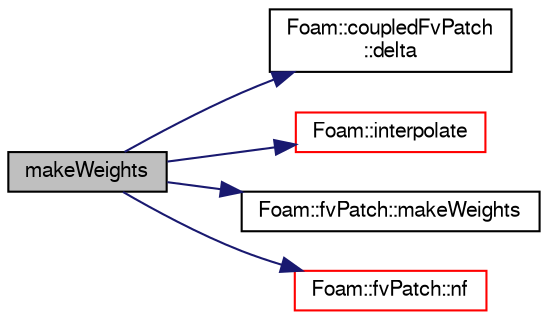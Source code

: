 digraph "makeWeights"
{
  bgcolor="transparent";
  edge [fontname="FreeSans",fontsize="10",labelfontname="FreeSans",labelfontsize="10"];
  node [fontname="FreeSans",fontsize="10",shape=record];
  rankdir="LR";
  Node2 [label="makeWeights",height=0.2,width=0.4,color="black", fillcolor="grey75", style="filled", fontcolor="black"];
  Node2 -> Node3 [color="midnightblue",fontsize="10",style="solid",fontname="FreeSans"];
  Node3 [label="Foam::coupledFvPatch\l::delta",height=0.2,width=0.4,color="black",URL="$a22794.html#af28a1b7920549c636b63713ee2365216",tooltip="Return delta (P to N) vectors across coupled patch. "];
  Node2 -> Node4 [color="midnightblue",fontsize="10",style="solid",fontname="FreeSans"];
  Node4 [label="Foam::interpolate",height=0.2,width=0.4,color="red",URL="$a21124.html#aba5fff183ec42758b0944abeabec41ea"];
  Node2 -> Node17 [color="midnightblue",fontsize="10",style="solid",fontname="FreeSans"];
  Node17 [label="Foam::fvPatch::makeWeights",height=0.2,width=0.4,color="black",URL="$a22870.html#a40382e092b8e9cf9b729b883c6dd46f6",tooltip="Make patch weighting factors. "];
  Node2 -> Node18 [color="midnightblue",fontsize="10",style="solid",fontname="FreeSans"];
  Node18 [label="Foam::fvPatch::nf",height=0.2,width=0.4,color="red",URL="$a22870.html#ac630ebe09f4b9ad480cd839dd3978459",tooltip="Return face normals. "];
}
